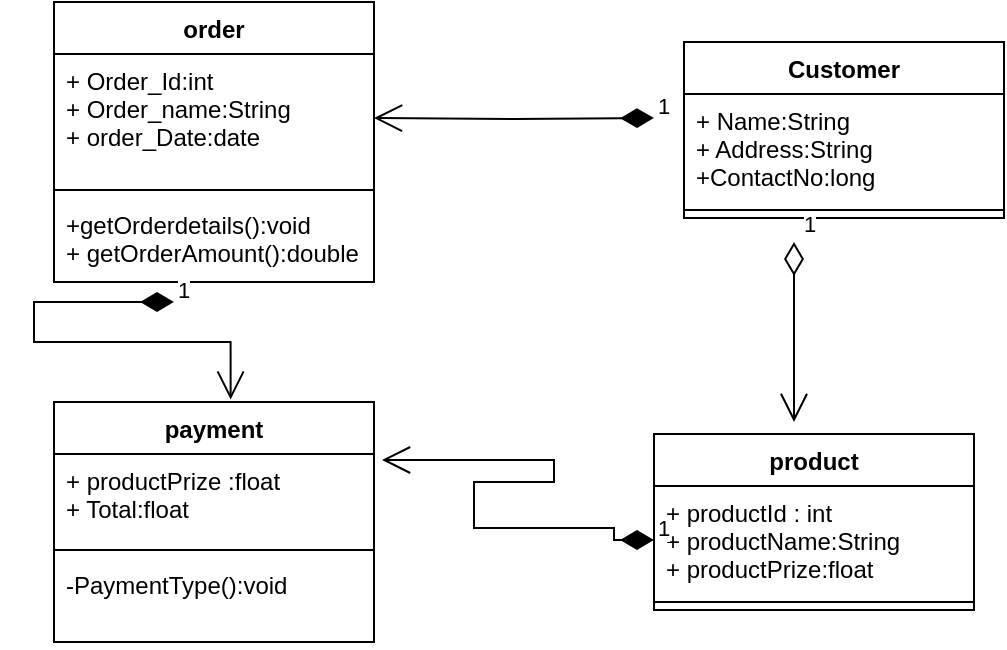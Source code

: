 <mxfile version="15.8.7" type="device"><diagram id="7liotXYESdRHwPbl-NR_" name="Page-1"><mxGraphModel dx="1221" dy="776" grid="1" gridSize="10" guides="1" tooltips="1" connect="1" arrows="1" fold="1" page="1" pageScale="1" pageWidth="850" pageHeight="1100" math="0" shadow="0"><root><mxCell id="0"/><mxCell id="1" parent="0"/><mxCell id="-ZRyVv8yrnphLra704QN-1" value="order&#10;" style="swimlane;fontStyle=1;align=center;verticalAlign=top;childLayout=stackLayout;horizontal=1;startSize=26;horizontalStack=0;resizeParent=1;resizeParentMax=0;resizeLast=0;collapsible=1;marginBottom=0;" vertex="1" parent="1"><mxGeometry x="110" y="40" width="160" height="140" as="geometry"/></mxCell><mxCell id="-ZRyVv8yrnphLra704QN-2" value="+ Order_Id:int&#10;+ Order_name:String&#10;+ order_Date:date&#10;" style="text;strokeColor=none;fillColor=none;align=left;verticalAlign=top;spacingLeft=4;spacingRight=4;overflow=hidden;rotatable=0;points=[[0,0.5],[1,0.5]];portConstraint=eastwest;" vertex="1" parent="-ZRyVv8yrnphLra704QN-1"><mxGeometry y="26" width="160" height="64" as="geometry"/></mxCell><mxCell id="-ZRyVv8yrnphLra704QN-3" value="" style="line;strokeWidth=1;fillColor=none;align=left;verticalAlign=middle;spacingTop=-1;spacingLeft=3;spacingRight=3;rotatable=0;labelPosition=right;points=[];portConstraint=eastwest;" vertex="1" parent="-ZRyVv8yrnphLra704QN-1"><mxGeometry y="90" width="160" height="8" as="geometry"/></mxCell><mxCell id="-ZRyVv8yrnphLra704QN-4" value="+getOrderdetails():void&#10;+ getOrderAmount():double" style="text;strokeColor=none;fillColor=none;align=left;verticalAlign=top;spacingLeft=4;spacingRight=4;overflow=hidden;rotatable=0;points=[[0,0.5],[1,0.5]];portConstraint=eastwest;" vertex="1" parent="-ZRyVv8yrnphLra704QN-1"><mxGeometry y="98" width="160" height="42" as="geometry"/></mxCell><mxCell id="-ZRyVv8yrnphLra704QN-5" value="payment" style="swimlane;fontStyle=1;align=center;verticalAlign=top;childLayout=stackLayout;horizontal=1;startSize=26;horizontalStack=0;resizeParent=1;resizeParentMax=0;resizeLast=0;collapsible=1;marginBottom=0;" vertex="1" parent="1"><mxGeometry x="110" y="240" width="160" height="120" as="geometry"/></mxCell><mxCell id="-ZRyVv8yrnphLra704QN-6" value="+ productPrize :float&#10;+ Total:float&#10;" style="text;strokeColor=none;fillColor=none;align=left;verticalAlign=top;spacingLeft=4;spacingRight=4;overflow=hidden;rotatable=0;points=[[0,0.5],[1,0.5]];portConstraint=eastwest;" vertex="1" parent="-ZRyVv8yrnphLra704QN-5"><mxGeometry y="26" width="160" height="44" as="geometry"/></mxCell><mxCell id="-ZRyVv8yrnphLra704QN-7" value="" style="line;strokeWidth=1;fillColor=none;align=left;verticalAlign=middle;spacingTop=-1;spacingLeft=3;spacingRight=3;rotatable=0;labelPosition=right;points=[];portConstraint=eastwest;" vertex="1" parent="-ZRyVv8yrnphLra704QN-5"><mxGeometry y="70" width="160" height="8" as="geometry"/></mxCell><mxCell id="-ZRyVv8yrnphLra704QN-8" value="-PaymentType():void" style="text;strokeColor=none;fillColor=none;align=left;verticalAlign=top;spacingLeft=4;spacingRight=4;overflow=hidden;rotatable=0;points=[[0,0.5],[1,0.5]];portConstraint=eastwest;" vertex="1" parent="-ZRyVv8yrnphLra704QN-5"><mxGeometry y="78" width="160" height="42" as="geometry"/></mxCell><mxCell id="-ZRyVv8yrnphLra704QN-13" value="Customer" style="swimlane;fontStyle=1;align=center;verticalAlign=top;childLayout=stackLayout;horizontal=1;startSize=26;horizontalStack=0;resizeParent=1;resizeParentMax=0;resizeLast=0;collapsible=1;marginBottom=0;" vertex="1" parent="1"><mxGeometry x="425" y="60" width="160" height="88" as="geometry"/></mxCell><mxCell id="-ZRyVv8yrnphLra704QN-14" value="+ Name:String&#10;+ Address:String&#10;+ContactNo:long&#10;" style="text;strokeColor=none;fillColor=none;align=left;verticalAlign=top;spacingLeft=4;spacingRight=4;overflow=hidden;rotatable=0;points=[[0,0.5],[1,0.5]];portConstraint=eastwest;" vertex="1" parent="-ZRyVv8yrnphLra704QN-13"><mxGeometry y="26" width="160" height="54" as="geometry"/></mxCell><mxCell id="-ZRyVv8yrnphLra704QN-15" value="" style="line;strokeWidth=1;fillColor=none;align=left;verticalAlign=middle;spacingTop=-1;spacingLeft=3;spacingRight=3;rotatable=0;labelPosition=right;points=[];portConstraint=eastwest;" vertex="1" parent="-ZRyVv8yrnphLra704QN-13"><mxGeometry y="80" width="160" height="8" as="geometry"/></mxCell><mxCell id="-ZRyVv8yrnphLra704QN-17" value="product" style="swimlane;fontStyle=1;align=center;verticalAlign=top;childLayout=stackLayout;horizontal=1;startSize=26;horizontalStack=0;resizeParent=1;resizeParentMax=0;resizeLast=0;collapsible=1;marginBottom=0;" vertex="1" parent="1"><mxGeometry x="410" y="256" width="160" height="88" as="geometry"/></mxCell><mxCell id="-ZRyVv8yrnphLra704QN-18" value="+ productId : int&#10;+ productName:String&#10;+ productPrize:float&#10;" style="text;strokeColor=none;fillColor=none;align=left;verticalAlign=top;spacingLeft=4;spacingRight=4;overflow=hidden;rotatable=0;points=[[0,0.5],[1,0.5]];portConstraint=eastwest;" vertex="1" parent="-ZRyVv8yrnphLra704QN-17"><mxGeometry y="26" width="160" height="54" as="geometry"/></mxCell><mxCell id="-ZRyVv8yrnphLra704QN-19" value="" style="line;strokeWidth=1;fillColor=none;align=left;verticalAlign=middle;spacingTop=-1;spacingLeft=3;spacingRight=3;rotatable=0;labelPosition=right;points=[];portConstraint=eastwest;" vertex="1" parent="-ZRyVv8yrnphLra704QN-17"><mxGeometry y="80" width="160" height="8" as="geometry"/></mxCell><mxCell id="-ZRyVv8yrnphLra704QN-21" value="1" style="endArrow=open;html=1;endSize=12;startArrow=diamondThin;startSize=14;startFill=1;edgeStyle=orthogonalEdgeStyle;align=left;verticalAlign=bottom;rounded=0;entryX=1;entryY=0.5;entryDx=0;entryDy=0;" edge="1" parent="1" target="-ZRyVv8yrnphLra704QN-2"><mxGeometry x="-1" y="3" relative="1" as="geometry"><mxPoint x="410" y="98" as="sourcePoint"/><mxPoint x="360" y="190" as="targetPoint"/></mxGeometry></mxCell><mxCell id="-ZRyVv8yrnphLra704QN-24" value="1" style="endArrow=open;html=1;endSize=12;startArrow=diamondThin;startSize=14;startFill=0;edgeStyle=orthogonalEdgeStyle;align=left;verticalAlign=bottom;rounded=0;" edge="1" parent="1"><mxGeometry x="-1" y="3" relative="1" as="geometry"><mxPoint x="480" y="160" as="sourcePoint"/><mxPoint x="480" y="250" as="targetPoint"/></mxGeometry></mxCell><mxCell id="-ZRyVv8yrnphLra704QN-25" value="1" style="endArrow=open;html=1;endSize=12;startArrow=diamondThin;startSize=14;startFill=1;edgeStyle=orthogonalEdgeStyle;align=left;verticalAlign=bottom;rounded=0;entryX=1.025;entryY=0.068;entryDx=0;entryDy=0;entryPerimeter=0;exitX=0;exitY=0.5;exitDx=0;exitDy=0;" edge="1" parent="1" source="-ZRyVv8yrnphLra704QN-18" target="-ZRyVv8yrnphLra704QN-6"><mxGeometry x="-1" y="3" relative="1" as="geometry"><mxPoint x="320" y="330" as="sourcePoint"/><mxPoint x="480" y="330" as="targetPoint"/><Array as="points"><mxPoint x="390" y="309"/><mxPoint x="390" y="303"/><mxPoint x="320" y="303"/><mxPoint x="320" y="280"/><mxPoint x="360" y="280"/><mxPoint x="360" y="269"/></Array></mxGeometry></mxCell><mxCell id="-ZRyVv8yrnphLra704QN-28" value="1" style="endArrow=open;html=1;endSize=12;startArrow=diamondThin;startSize=14;startFill=1;edgeStyle=orthogonalEdgeStyle;align=left;verticalAlign=bottom;rounded=0;exitX=0.375;exitY=1.238;exitDx=0;exitDy=0;exitPerimeter=0;entryX=0.552;entryY=-0.01;entryDx=0;entryDy=0;entryPerimeter=0;" edge="1" parent="1" source="-ZRyVv8yrnphLra704QN-4" target="-ZRyVv8yrnphLra704QN-5"><mxGeometry x="-1" y="3" relative="1" as="geometry"><mxPoint x="160" y="480" as="sourcePoint"/><mxPoint x="320" y="480" as="targetPoint"/></mxGeometry></mxCell></root></mxGraphModel></diagram></mxfile>